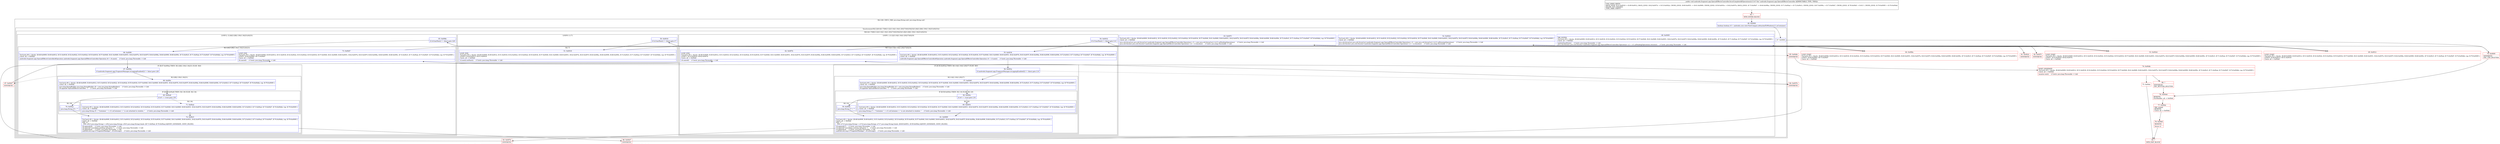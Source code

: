 digraph "CFG forandroidx.fragment.app.SpecialEffectsController.forceCompleteAllOperations()V" {
subgraph cluster_Region_1428763258 {
label = "R(2:1|8) | DECL_VAR: java.lang.String null, java.lang.String null\l";
node [shape=record,color=blue];
Node_46 [shape=record,label="{46\:\ 0x0000|boolean boolean r0 = androidx.core.view.ViewCompat.isAttachedToWindow(r11.mContainer)\l}"];
subgraph cluster_SynchronizedRegion_654029922 {
label = "Synchronized:R(2:2|(6:4|(1:7)|9|(3:12|(3:14|(1:16)(1:20)|17)(0)|19)|23|(3:26|(3:28|(1:30)(1:34)|31)(0)|33)))";
node [shape=record,color=blue];
Node_47 [shape=record,label="{47\:\ 0x0008}"];
subgraph cluster_Region_698619893 {
label = "R(6:4|(1:7)|9|(3:12|(3:14|(1:16)(1:20)|17)(0)|19)|23|(3:26|(3:28|(1:30)(1:34)|31)(0)|33))";
node [shape=record,color=blue];
Node_48 [shape=record,label="{48\:\ 0x0009|TRY_ENTER\lTryCatch #0 \{, blocks: (B:48:0x0009, B:49:0x0012, B:51:0x0018, B:52:0x0022, B:53:0x002d, B:55:0x0034, B:57:0x0040, B:61:0x0069, B:60:0x0051, B:62:0x007b, B:63:0x007f, B:64:0x008a, B:66:0x0090, B:68:0x009c, B:72:0x00c5, B:71:0x00ad, B:73:0x00d7, B:74:0x00db), top: B:79:0x0009 \}\lCatch: all \-\> 0x00dd\l|updateFinalState()     \/\/ Catch: java.lang.Throwable \-\> Ldd\ljava.util.Iterator java.util.Iterator\<androidx.fragment.app.SpecialEffectsController.Operation\> r2 = r11.mPendingOperations.iterator()     \/\/ Catch: java.lang.Throwable \-\> Ldd\l}"];
subgraph cluster_LoopRegion_889342553 {
label = "LOOP:0: (1:7)";
node [shape=record,color=blue];
Node_50 [shape=record,label="{50\:\ 0x0016|if (r2.hasNext() != false) goto L7\l}"];
subgraph cluster_Region_724855089 {
label = "R(1:7)";
node [shape=record,color=blue];
Node_51 [shape=record,label="{51\:\ 0x0018|LOOP_END\lTryCatch #0 \{, blocks: (B:48:0x0009, B:49:0x0012, B:51:0x0018, B:52:0x0022, B:53:0x002d, B:55:0x0034, B:57:0x0040, B:61:0x0069, B:60:0x0051, B:62:0x007b, B:63:0x007f, B:64:0x008a, B:66:0x0090, B:68:0x009c, B:72:0x00c5, B:71:0x00ad, B:73:0x00d7, B:74:0x00db), top: B:79:0x0009 \}\lLOOP:0: B:49:0x0012\-\>B:51:0x0018\lCatch: all \-\> 0x00dd\l|r2.next().onStart()     \/\/ Catch: java.lang.Throwable \-\> Ldd\l}"];
}
}
Node_52 [shape=record,label="{52\:\ 0x0022|TryCatch #0 \{, blocks: (B:48:0x0009, B:49:0x0012, B:51:0x0018, B:52:0x0022, B:53:0x002d, B:55:0x0034, B:57:0x0040, B:61:0x0069, B:60:0x0051, B:62:0x007b, B:63:0x007f, B:64:0x008a, B:66:0x0090, B:68:0x009c, B:72:0x00c5, B:71:0x00ad, B:73:0x00d7, B:74:0x00db), top: B:79:0x0009 \}\lCatch: all \-\> 0x00dd\l|java.util.ArrayList java.util.ArrayList\<androidx.fragment.app.SpecialEffectsController.Operation\> r2 = new java.util.ArrayList\<\>(r11.mRunningOperations)     \/\/ Catch: java.lang.Throwable \-\> Ldd\ljava.util.Iterator java.util.Iterator\<androidx.fragment.app.SpecialEffectsController.Operation\> r3 = r2.iterator()     \/\/ Catch: java.lang.Throwable \-\> Ldd\l}"];
subgraph cluster_LoopRegion_2076215953 {
label = "LOOP:1: (3:12|(3:14|(1:16)(1:20)|17)(0)|19)";
node [shape=record,color=blue];
Node_54 [shape=record,label="{54\:\ 0x0032|if (r3.hasNext() != false) goto L12\l}"];
subgraph cluster_Region_1926377891 {
label = "R(3:12|(3:14|(1:16)(1:20)|17)(0)|19)";
node [shape=record,color=blue];
Node_55 [shape=record,label="{55\:\ 0x0034|TryCatch #0 \{, blocks: (B:48:0x0009, B:49:0x0012, B:51:0x0018, B:52:0x0022, B:53:0x002d, B:55:0x0034, B:57:0x0040, B:61:0x0069, B:60:0x0051, B:62:0x007b, B:63:0x007f, B:64:0x008a, B:66:0x0090, B:68:0x009c, B:72:0x00c5, B:71:0x00ad, B:73:0x00d7, B:74:0x00db), top: B:79:0x0009 \}\lCatch: all \-\> 0x00dd\l|androidx.fragment.app.SpecialEffectsController$Operation androidx.fragment.app.SpecialEffectsController.Operation r4 = r3.next()     \/\/ Catch: java.lang.Throwable \-\> Ldd\l}"];
subgraph cluster_IfRegion_83075113 {
label = "IF [B:56:0x003e] THEN: R(3:14|(1:16)(1:20)|17) ELSE: R(0)";
node [shape=record,color=blue];
Node_56 [shape=record,label="{56\:\ 0x003e|if (androidx.fragment.app.FragmentManager.isLoggingEnabled(2) != false) goto L14\l}"];
subgraph cluster_Region_1701149478 {
label = "R(3:14|(1:16)(1:20)|17)";
node [shape=record,color=blue];
Node_57 [shape=record,label="{57\:\ 0x0040|TryCatch #0 \{, blocks: (B:48:0x0009, B:49:0x0012, B:51:0x0018, B:52:0x0022, B:53:0x002d, B:55:0x0034, B:57:0x0040, B:61:0x0069, B:60:0x0051, B:62:0x007b, B:63:0x007f, B:64:0x008a, B:66:0x0090, B:68:0x009c, B:72:0x00c5, B:71:0x00ad, B:73:0x00d7, B:74:0x00db), top: B:79:0x0009 \}\lCatch: all \-\> 0x00dd\l|java.lang.StringBuilder java.lang.StringBuilder r6 = new java.lang.StringBuilder()     \/\/ Catch: java.lang.Throwable \-\> Ldd\lr6.append(\"SpecialEffectsController: \")     \/\/ Catch: java.lang.Throwable \-\> Ldd\l}"];
subgraph cluster_IfRegion_193111365 {
label = "IF [B:58:0x004c] THEN: R(1:16) ELSE: R(1:20)";
node [shape=record,color=blue];
Node_58 [shape=record,label="{58\:\ 0x004c|if (r0 == true) goto L16\l}"];
subgraph cluster_Region_1699697887 {
label = "R(1:16)";
node [shape=record,color=blue];
Node_59 [shape=record,label="{59\:\ 0x004e|java.lang.String r7 = \"\"\l}"];
}
subgraph cluster_Region_412148075 {
label = "R(1:20)";
node [shape=record,color=blue];
Node_60 [shape=record,label="{60\:\ 0x0051|TryCatch #0 \{, blocks: (B:48:0x0009, B:49:0x0012, B:51:0x0018, B:52:0x0022, B:53:0x002d, B:55:0x0034, B:57:0x0040, B:61:0x0069, B:60:0x0051, B:62:0x007b, B:63:0x007f, B:64:0x008a, B:66:0x0090, B:68:0x009c, B:72:0x00c5, B:71:0x00ad, B:73:0x00d7, B:74:0x00db), top: B:79:0x0009 \}\lCatch: all \-\> 0x00dd\l|java.lang.String r7 = \"Container \" + r11.mContainer + \" is not attached to window. \"     \/\/ Catch: java.lang.Throwable \-\> Ldd\l}"];
}
}
Node_61 [shape=record,label="{61\:\ 0x0069|TryCatch #0 \{, blocks: (B:48:0x0009, B:49:0x0012, B:51:0x0018, B:52:0x0022, B:53:0x002d, B:55:0x0034, B:57:0x0040, B:61:0x0069, B:60:0x0051, B:62:0x007b, B:63:0x007f, B:64:0x008a, B:66:0x0090, B:68:0x009c, B:72:0x00c5, B:71:0x00ad, B:73:0x00d7, B:74:0x00db), top: B:79:0x0009 \}\lCatch: all \-\> 0x00dd\lPHI: r7 \l  PHI: (r7v5 java.lang.String) = (r7v4 java.lang.String), (r7v7 java.lang.String) binds: [B:60:0x0051, B:59:0x004e] A[DONT_GENERATE, DONT_INLINE]\l|r6.append(r7)     \/\/ Catch: java.lang.Throwable \-\> Ldd\lr6.append(\"Cancelling running operation \")     \/\/ Catch: java.lang.Throwable \-\> Ldd\lr6.append(r4)     \/\/ Catch: java.lang.Throwable \-\> Ldd\landroid.util.Log.v(\"FragmentManager\", r6.toString())     \/\/ Catch: java.lang.Throwable \-\> Ldd\l}"];
}
subgraph cluster_Region_726737435 {
label = "R(0)";
node [shape=record,color=blue];
}
}
Node_62 [shape=record,label="{62\:\ 0x007b|LOOP_END\lTryCatch #0 \{, blocks: (B:48:0x0009, B:49:0x0012, B:51:0x0018, B:52:0x0022, B:53:0x002d, B:55:0x0034, B:57:0x0040, B:61:0x0069, B:60:0x0051, B:62:0x007b, B:63:0x007f, B:64:0x008a, B:66:0x0090, B:68:0x009c, B:72:0x00c5, B:71:0x00ad, B:73:0x00d7, B:74:0x00db), top: B:79:0x0009 \}\lLOOP:1: B:53:0x002d\-\>B:62:0x007b\lCatch: all \-\> 0x00dd\l|r4.cancel()     \/\/ Catch: java.lang.Throwable \-\> Ldd\l}"];
}
}
Node_63 [shape=record,label="{63\:\ 0x007f|TryCatch #0 \{, blocks: (B:48:0x0009, B:49:0x0012, B:51:0x0018, B:52:0x0022, B:53:0x002d, B:55:0x0034, B:57:0x0040, B:61:0x0069, B:60:0x0051, B:62:0x007b, B:63:0x007f, B:64:0x008a, B:66:0x0090, B:68:0x009c, B:72:0x00c5, B:71:0x00ad, B:73:0x00d7, B:74:0x00db), top: B:79:0x0009 \}\lCatch: all \-\> 0x00dd\l|java.util.ArrayList java.util.ArrayList\<androidx.fragment.app.SpecialEffectsController.Operation\> r3 = new java.util.ArrayList\<\>(r11.mPendingOperations)     \/\/ Catch: java.lang.Throwable \-\> Ldd\ljava.util.Iterator java.util.Iterator\<androidx.fragment.app.SpecialEffectsController.Operation\> r4 = r3.iterator()     \/\/ Catch: java.lang.Throwable \-\> Ldd\l}"];
subgraph cluster_LoopRegion_1436941602 {
label = "LOOP:2: (3:26|(3:28|(1:30)(1:34)|31)(0)|33)";
node [shape=record,color=blue];
Node_65 [shape=record,label="{65\:\ 0x008e|if (r4.hasNext() != false) goto L26\l}"];
subgraph cluster_Region_1573944134 {
label = "R(3:26|(3:28|(1:30)(1:34)|31)(0)|33)";
node [shape=record,color=blue];
Node_66 [shape=record,label="{66\:\ 0x0090|TryCatch #0 \{, blocks: (B:48:0x0009, B:49:0x0012, B:51:0x0018, B:52:0x0022, B:53:0x002d, B:55:0x0034, B:57:0x0040, B:61:0x0069, B:60:0x0051, B:62:0x007b, B:63:0x007f, B:64:0x008a, B:66:0x0090, B:68:0x009c, B:72:0x00c5, B:71:0x00ad, B:73:0x00d7, B:74:0x00db), top: B:79:0x0009 \}\lCatch: all \-\> 0x00dd\l|androidx.fragment.app.SpecialEffectsController$Operation androidx.fragment.app.SpecialEffectsController.Operation r6 = r4.next()     \/\/ Catch: java.lang.Throwable \-\> Ldd\l}"];
subgraph cluster_IfRegion_2057570046 {
label = "IF [B:67:0x009a] THEN: R(3:28|(1:30)(1:34)|31) ELSE: R(0)";
node [shape=record,color=blue];
Node_67 [shape=record,label="{67\:\ 0x009a|if (androidx.fragment.app.FragmentManager.isLoggingEnabled(2) != false) goto L28\l}"];
subgraph cluster_Region_582743663 {
label = "R(3:28|(1:30)(1:34)|31)";
node [shape=record,color=blue];
Node_68 [shape=record,label="{68\:\ 0x009c|TryCatch #0 \{, blocks: (B:48:0x0009, B:49:0x0012, B:51:0x0018, B:52:0x0022, B:53:0x002d, B:55:0x0034, B:57:0x0040, B:61:0x0069, B:60:0x0051, B:62:0x007b, B:63:0x007f, B:64:0x008a, B:66:0x0090, B:68:0x009c, B:72:0x00c5, B:71:0x00ad, B:73:0x00d7, B:74:0x00db), top: B:79:0x0009 \}\lCatch: all \-\> 0x00dd\l|java.lang.StringBuilder java.lang.StringBuilder r8 = new java.lang.StringBuilder()     \/\/ Catch: java.lang.Throwable \-\> Ldd\lr8.append(\"SpecialEffectsController: \")     \/\/ Catch: java.lang.Throwable \-\> Ldd\l}"];
subgraph cluster_IfRegion_1462825620 {
label = "IF [B:69:0x00a8] THEN: R(1:30) ELSE: R(1:34)";
node [shape=record,color=blue];
Node_69 [shape=record,label="{69\:\ 0x00a8|if (r0 == true) goto L30\l}"];
subgraph cluster_Region_993078605 {
label = "R(1:30)";
node [shape=record,color=blue];
Node_70 [shape=record,label="{70\:\ 0x00aa|java.lang.String r9 = \"\"\l}"];
}
subgraph cluster_Region_1099400370 {
label = "R(1:34)";
node [shape=record,color=blue];
Node_71 [shape=record,label="{71\:\ 0x00ad|TryCatch #0 \{, blocks: (B:48:0x0009, B:49:0x0012, B:51:0x0018, B:52:0x0022, B:53:0x002d, B:55:0x0034, B:57:0x0040, B:61:0x0069, B:60:0x0051, B:62:0x007b, B:63:0x007f, B:64:0x008a, B:66:0x0090, B:68:0x009c, B:72:0x00c5, B:71:0x00ad, B:73:0x00d7, B:74:0x00db), top: B:79:0x0009 \}\lCatch: all \-\> 0x00dd\l|java.lang.String r9 = \"Container \" + r11.mContainer + \" is not attached to window. \"     \/\/ Catch: java.lang.Throwable \-\> Ldd\l}"];
}
}
Node_72 [shape=record,label="{72\:\ 0x00c5|TryCatch #0 \{, blocks: (B:48:0x0009, B:49:0x0012, B:51:0x0018, B:52:0x0022, B:53:0x002d, B:55:0x0034, B:57:0x0040, B:61:0x0069, B:60:0x0051, B:62:0x007b, B:63:0x007f, B:64:0x008a, B:66:0x0090, B:68:0x009c, B:72:0x00c5, B:71:0x00ad, B:73:0x00d7, B:74:0x00db), top: B:79:0x0009 \}\lCatch: all \-\> 0x00dd\lPHI: r9 \l  PHI: (r9v3 java.lang.String) = (r9v2 java.lang.String), (r9v5 java.lang.String) binds: [B:71:0x00ad, B:70:0x00aa] A[DONT_GENERATE, DONT_INLINE]\l|r8.append(r9)     \/\/ Catch: java.lang.Throwable \-\> Ldd\lr8.append(\"Cancelling pending operation \")     \/\/ Catch: java.lang.Throwable \-\> Ldd\lr8.append(r6)     \/\/ Catch: java.lang.Throwable \-\> Ldd\landroid.util.Log.v(\"FragmentManager\", r8.toString())     \/\/ Catch: java.lang.Throwable \-\> Ldd\l}"];
}
subgraph cluster_Region_25683308 {
label = "R(0)";
node [shape=record,color=blue];
}
}
Node_73 [shape=record,label="{73\:\ 0x00d7|LOOP_END\lTryCatch #0 \{, blocks: (B:48:0x0009, B:49:0x0012, B:51:0x0018, B:52:0x0022, B:53:0x002d, B:55:0x0034, B:57:0x0040, B:61:0x0069, B:60:0x0051, B:62:0x007b, B:63:0x007f, B:64:0x008a, B:66:0x0090, B:68:0x009c, B:72:0x00c5, B:71:0x00ad, B:73:0x00d7, B:74:0x00db), top: B:79:0x0009 \}\lLOOP:2: B:64:0x008a\-\>B:73:0x00d7\lCatch: all \-\> 0x00dd\l|r6.cancel()     \/\/ Catch: java.lang.Throwable \-\> Ldd\l}"];
}
}
}
}
}
Node_44 [shape=record,color=red,label="{44\:\ ?|MTH_ENTER_BLOCK\l}"];
Node_79 [shape=record,color=red,label="{79\:\ 0x0009|SYNTHETIC\lEXC_TOP_SPLITTER\l}"];
Node_49 [shape=record,color=red,label="{49\:\ 0x0012|LOOP_START\lTryCatch #0 \{, blocks: (B:48:0x0009, B:49:0x0012, B:51:0x0018, B:52:0x0022, B:53:0x002d, B:55:0x0034, B:57:0x0040, B:61:0x0069, B:60:0x0051, B:62:0x007b, B:63:0x007f, B:64:0x008a, B:66:0x0090, B:68:0x009c, B:72:0x00c5, B:71:0x00ad, B:73:0x00d7, B:74:0x00db), top: B:79:0x0009 \}\lLOOP:0: B:49:0x0012\-\>B:51:0x0018\lCatch: all \-\> 0x00dd\l}"];
Node_81 [shape=record,color=red,label="{81\:\ 0x0022|SYNTHETIC\l}"];
Node_53 [shape=record,color=red,label="{53\:\ 0x002d|LOOP_START\lTryCatch #0 \{, blocks: (B:48:0x0009, B:49:0x0012, B:51:0x0018, B:52:0x0022, B:53:0x002d, B:55:0x0034, B:57:0x0040, B:61:0x0069, B:60:0x0051, B:62:0x007b, B:63:0x007f, B:64:0x008a, B:66:0x0090, B:68:0x009c, B:72:0x00c5, B:71:0x00ad, B:73:0x00d7, B:74:0x00db), top: B:79:0x0009 \}\lLOOP:1: B:53:0x002d\-\>B:62:0x007b\lCatch: all \-\> 0x00dd\l}"];
Node_83 [shape=record,color=red,label="{83\:\ 0x007b|SYNTHETIC\l}"];
Node_84 [shape=record,color=red,label="{84\:\ 0x007b|SYNTHETIC\l}"];
Node_82 [shape=record,color=red,label="{82\:\ 0x007f|SYNTHETIC\l}"];
Node_64 [shape=record,color=red,label="{64\:\ 0x008a|LOOP_START\lTryCatch #0 \{, blocks: (B:48:0x0009, B:49:0x0012, B:51:0x0018, B:52:0x0022, B:53:0x002d, B:55:0x0034, B:57:0x0040, B:61:0x0069, B:60:0x0051, B:62:0x007b, B:63:0x007f, B:64:0x008a, B:66:0x0090, B:68:0x009c, B:72:0x00c5, B:71:0x00ad, B:73:0x00d7, B:74:0x00db), top: B:79:0x0009 \}\lLOOP:2: B:64:0x008a\-\>B:73:0x00d7\lCatch: all \-\> 0x00dd\l}"];
Node_86 [shape=record,color=red,label="{86\:\ 0x00d7|SYNTHETIC\l}"];
Node_87 [shape=record,color=red,label="{87\:\ 0x00d7|SYNTHETIC\l}"];
Node_85 [shape=record,color=red,label="{85\:\ 0x00db|SYNTHETIC\l}"];
Node_74 [shape=record,color=red,label="{74\:\ 0x00db|DONT_GENERATE\lTryCatch #0 \{, blocks: (B:48:0x0009, B:49:0x0012, B:51:0x0018, B:52:0x0022, B:53:0x002d, B:55:0x0034, B:57:0x0040, B:61:0x0069, B:60:0x0051, B:62:0x007b, B:63:0x007f, B:64:0x008a, B:66:0x0090, B:68:0x009c, B:72:0x00c5, B:71:0x00ad, B:73:0x00d7, B:74:0x00db), top: B:79:0x0009 \}\lCatch: all \-\> 0x00dd\l|monitor\-exit()     \/\/ Catch: java.lang.Throwable \-\> Ldd\l}"];
Node_75 [shape=record,color=red,label="{75\:\ 0x00dc}"];
Node_45 [shape=record,color=red,label="{45\:\ ?|MTH_EXIT_BLOCK\l}"];
Node_80 [shape=record,color=red,label="{80\:\ ?|SYNTHETIC\lEXC_BOTTOM_SPLITTER\l}"];
Node_76 [shape=record,color=red,label="{76\:\ 0x00dd|REMOVE\lExcHandler: all \-\> 0x00dd\l}"];
Node_77 [shape=record,color=red,label="{77\:\ 0x00de|TRY_LEAVE\lREMOVE\lCatch: all \-\> 0x00dd\l}"];
Node_78 [shape=record,color=red,label="{78\:\ 0x00df|REMOVE\l|throw r2\l}"];
MethodNode[shape=record,label="{public void androidx.fragment.app.SpecialEffectsController.forceCompleteAllOperations((r11v0 'this' androidx.fragment.app.SpecialEffectsController A[IMMUTABLE_TYPE, THIS]))  | USE_LINES_HINTS\lBACK_EDGE: B:51:0x0018 \-\> B:49:0x0012, BACK_EDGE: B:62:0x007b \-\> B:53:0x002d, CROSS_EDGE: B:60:0x0051 \-\> B:61:0x0069, CROSS_EDGE: B:56:0x003e \-\> B:62:0x007b, BACK_EDGE: B:73:0x00d7 \-\> B:64:0x008a, CROSS_EDGE: B:71:0x00ad \-\> B:72:0x00c5, CROSS_EDGE: B:67:0x009a \-\> B:73:0x00d7, CROSS_EDGE: B:78:0x00df \-\> B:45:?, CROSS_EDGE: B:79:0x0009 \-\> B:76:0x00dd\lINLINE_NOT_NEEDED\lTYPE_VARS: EMPTY\l}"];
MethodNode -> Node_44;Node_46 -> Node_47;
Node_47 -> Node_79;
Node_48 -> Node_49;
Node_50 -> Node_51;
Node_50 -> Node_81[style=dashed];
Node_51 -> Node_49;
Node_52 -> Node_53;
Node_54 -> Node_55;
Node_54 -> Node_82[style=dashed];
Node_55 -> Node_56;
Node_56 -> Node_57;
Node_56 -> Node_84[style=dashed];
Node_57 -> Node_58;
Node_58 -> Node_59;
Node_58 -> Node_60[style=dashed];
Node_59 -> Node_61;
Node_60 -> Node_61;
Node_61 -> Node_83;
Node_62 -> Node_53;
Node_63 -> Node_64;
Node_65 -> Node_66;
Node_65 -> Node_85[style=dashed];
Node_66 -> Node_67;
Node_67 -> Node_68;
Node_67 -> Node_87[style=dashed];
Node_68 -> Node_69;
Node_69 -> Node_70;
Node_69 -> Node_71[style=dashed];
Node_70 -> Node_72;
Node_71 -> Node_72;
Node_72 -> Node_86;
Node_73 -> Node_64;
Node_44 -> Node_46;
Node_79 -> Node_48;
Node_79 -> Node_76;
Node_49 -> Node_50;
Node_81 -> Node_52;
Node_53 -> Node_54;
Node_83 -> Node_62;
Node_84 -> Node_62;
Node_82 -> Node_63;
Node_64 -> Node_65;
Node_86 -> Node_73;
Node_87 -> Node_73;
Node_85 -> Node_74;
Node_74 -> Node_75;
Node_74 -> Node_80;
Node_75 -> Node_45;
Node_80 -> Node_76;
Node_76 -> Node_77;
Node_77 -> Node_78;
Node_78 -> Node_45;
}

